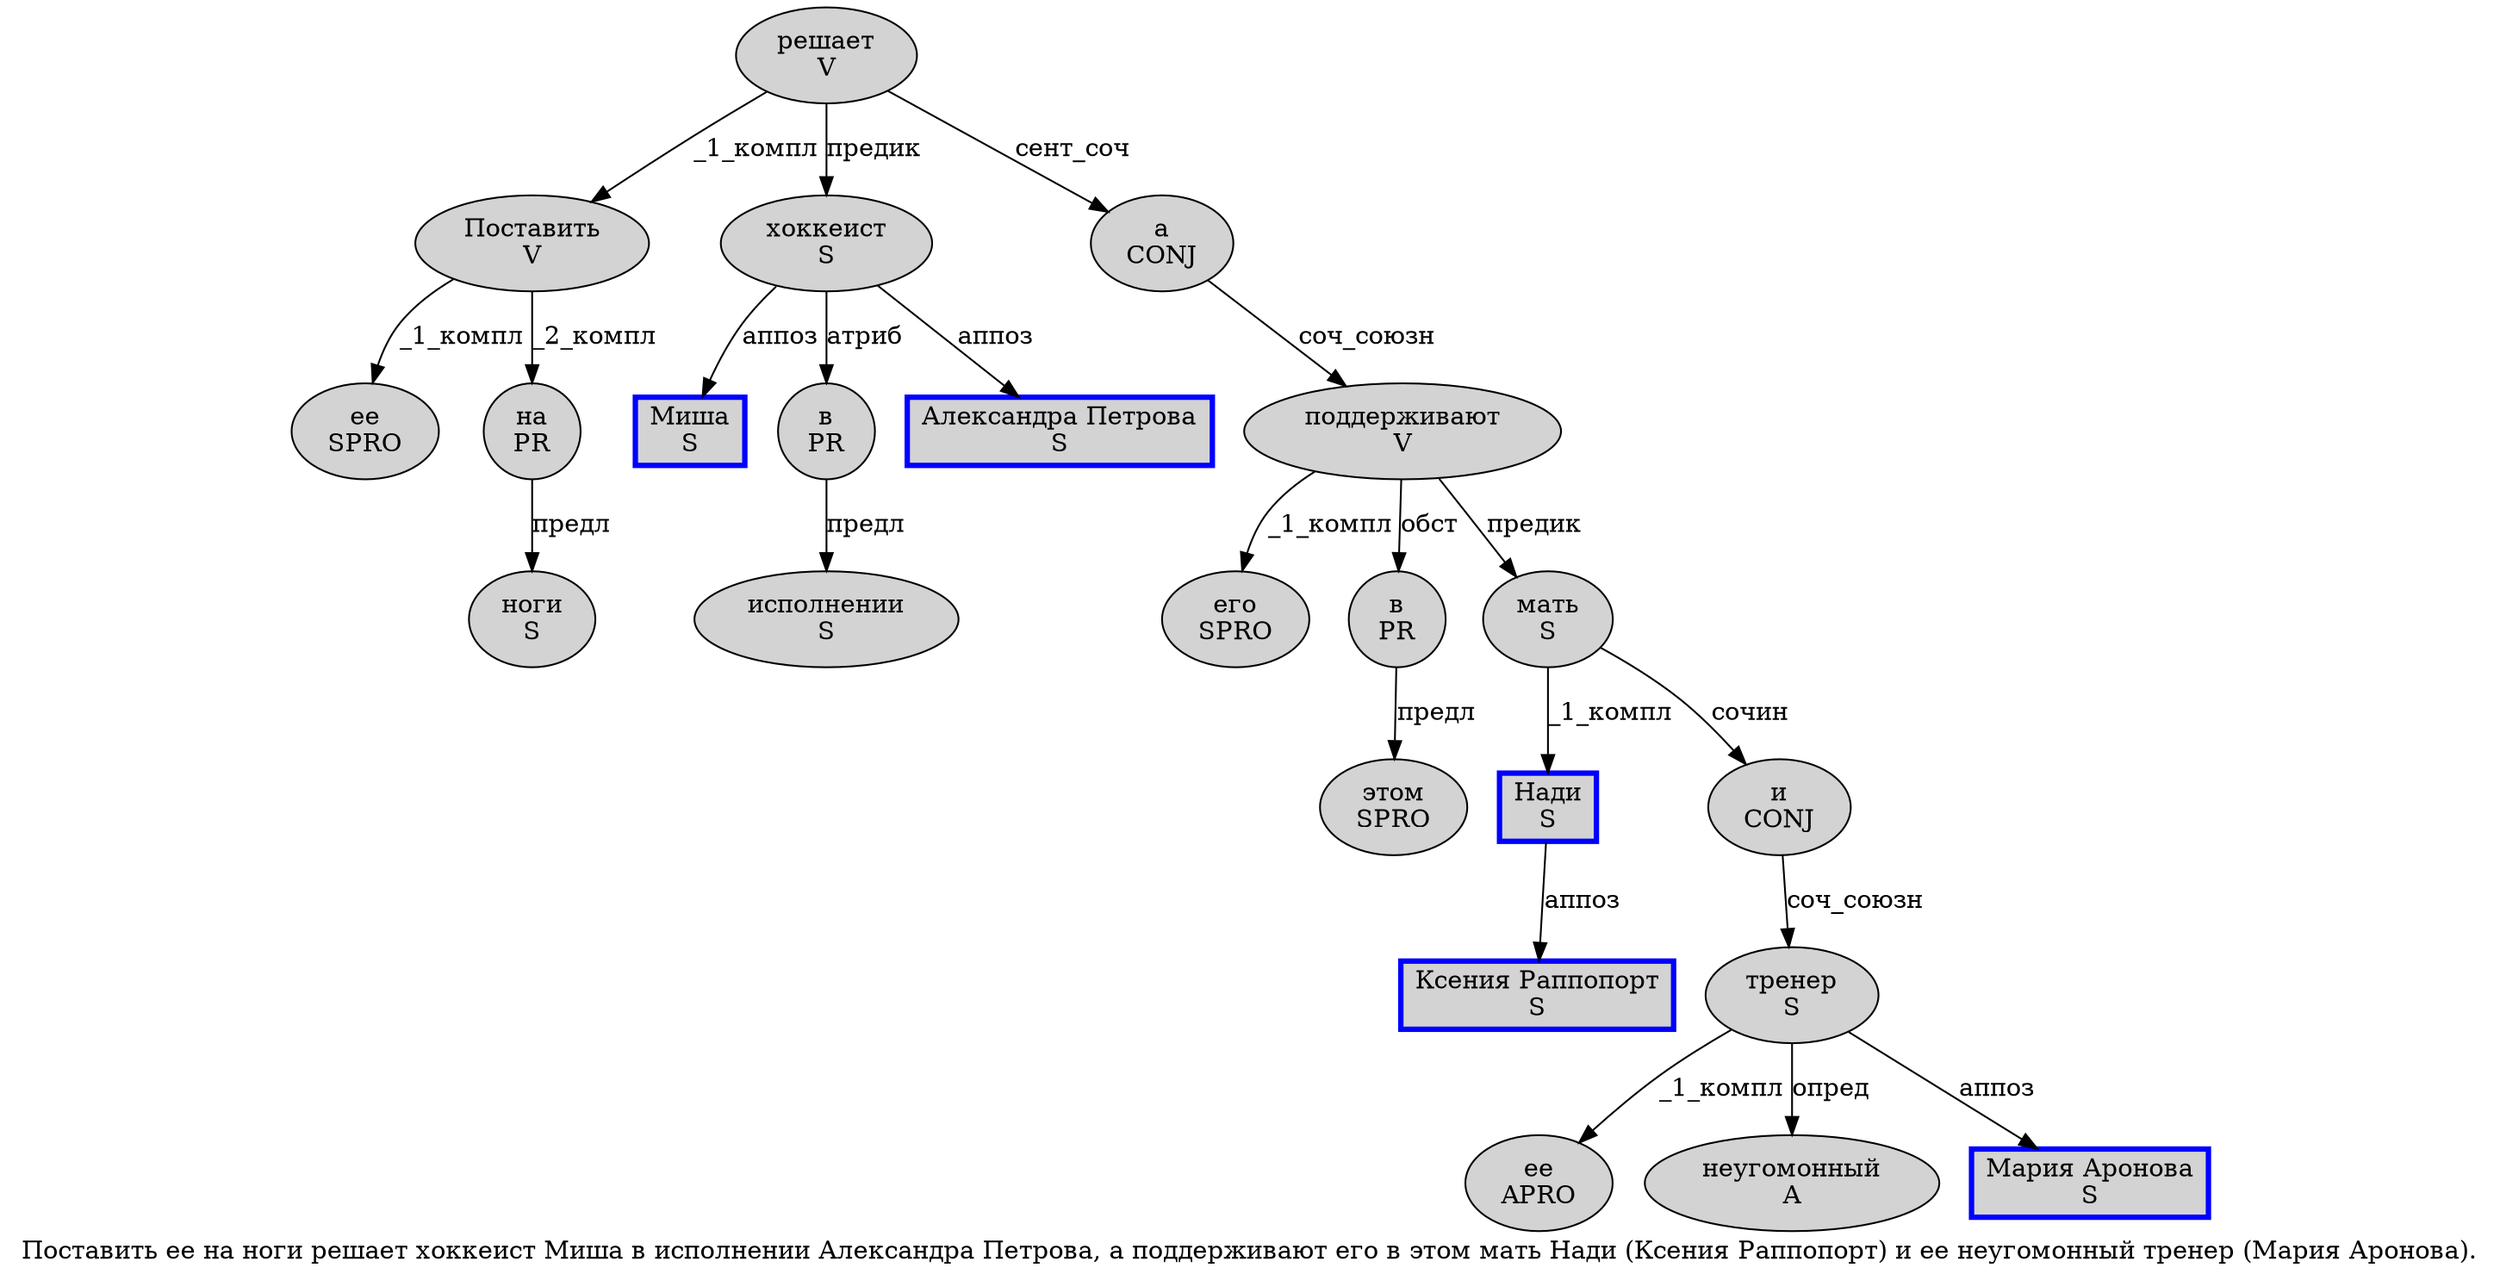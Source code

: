 digraph SENTENCE_1300 {
	graph [label="Поставить ее на ноги решает хоккеист Миша в исполнении Александра Петрова, а поддерживают его в этом мать Нади (Ксения Раппопорт) и ее неугомонный тренер (Мария Аронова)."]
	node [style=filled]
		0 [label="Поставить
V" color="" fillcolor=lightgray penwidth=1 shape=ellipse]
		1 [label="ее
SPRO" color="" fillcolor=lightgray penwidth=1 shape=ellipse]
		2 [label="на
PR" color="" fillcolor=lightgray penwidth=1 shape=ellipse]
		3 [label="ноги
S" color="" fillcolor=lightgray penwidth=1 shape=ellipse]
		4 [label="решает
V" color="" fillcolor=lightgray penwidth=1 shape=ellipse]
		5 [label="хоккеист
S" color="" fillcolor=lightgray penwidth=1 shape=ellipse]
		6 [label="Миша
S" color=blue fillcolor=lightgray penwidth=3 shape=box]
		7 [label="в
PR" color="" fillcolor=lightgray penwidth=1 shape=ellipse]
		8 [label="исполнении
S" color="" fillcolor=lightgray penwidth=1 shape=ellipse]
		9 [label="Александра Петрова
S" color=blue fillcolor=lightgray penwidth=3 shape=box]
		11 [label="а
CONJ" color="" fillcolor=lightgray penwidth=1 shape=ellipse]
		12 [label="поддерживают
V" color="" fillcolor=lightgray penwidth=1 shape=ellipse]
		13 [label="его
SPRO" color="" fillcolor=lightgray penwidth=1 shape=ellipse]
		14 [label="в
PR" color="" fillcolor=lightgray penwidth=1 shape=ellipse]
		15 [label="этом
SPRO" color="" fillcolor=lightgray penwidth=1 shape=ellipse]
		16 [label="мать
S" color="" fillcolor=lightgray penwidth=1 shape=ellipse]
		17 [label="Нади
S" color=blue fillcolor=lightgray penwidth=3 shape=box]
		19 [label="Ксения Раппопорт
S" color=blue fillcolor=lightgray penwidth=3 shape=box]
		21 [label="и
CONJ" color="" fillcolor=lightgray penwidth=1 shape=ellipse]
		22 [label="ее
APRO" color="" fillcolor=lightgray penwidth=1 shape=ellipse]
		23 [label="неугомонный
A" color="" fillcolor=lightgray penwidth=1 shape=ellipse]
		24 [label="тренер
S" color="" fillcolor=lightgray penwidth=1 shape=ellipse]
		26 [label="Мария Аронова
S" color=blue fillcolor=lightgray penwidth=3 shape=box]
			24 -> 22 [label="_1_компл"]
			24 -> 23 [label="опред"]
			24 -> 26 [label="аппоз"]
			21 -> 24 [label="соч_союзн"]
			17 -> 19 [label="аппоз"]
			11 -> 12 [label="соч_союзн"]
			16 -> 17 [label="_1_компл"]
			16 -> 21 [label="сочин"]
			7 -> 8 [label="предл"]
			2 -> 3 [label="предл"]
			4 -> 0 [label="_1_компл"]
			4 -> 5 [label="предик"]
			4 -> 11 [label="сент_соч"]
			14 -> 15 [label="предл"]
			12 -> 13 [label="_1_компл"]
			12 -> 14 [label="обст"]
			12 -> 16 [label="предик"]
			5 -> 6 [label="аппоз"]
			5 -> 7 [label="атриб"]
			5 -> 9 [label="аппоз"]
			0 -> 1 [label="_1_компл"]
			0 -> 2 [label="_2_компл"]
}
